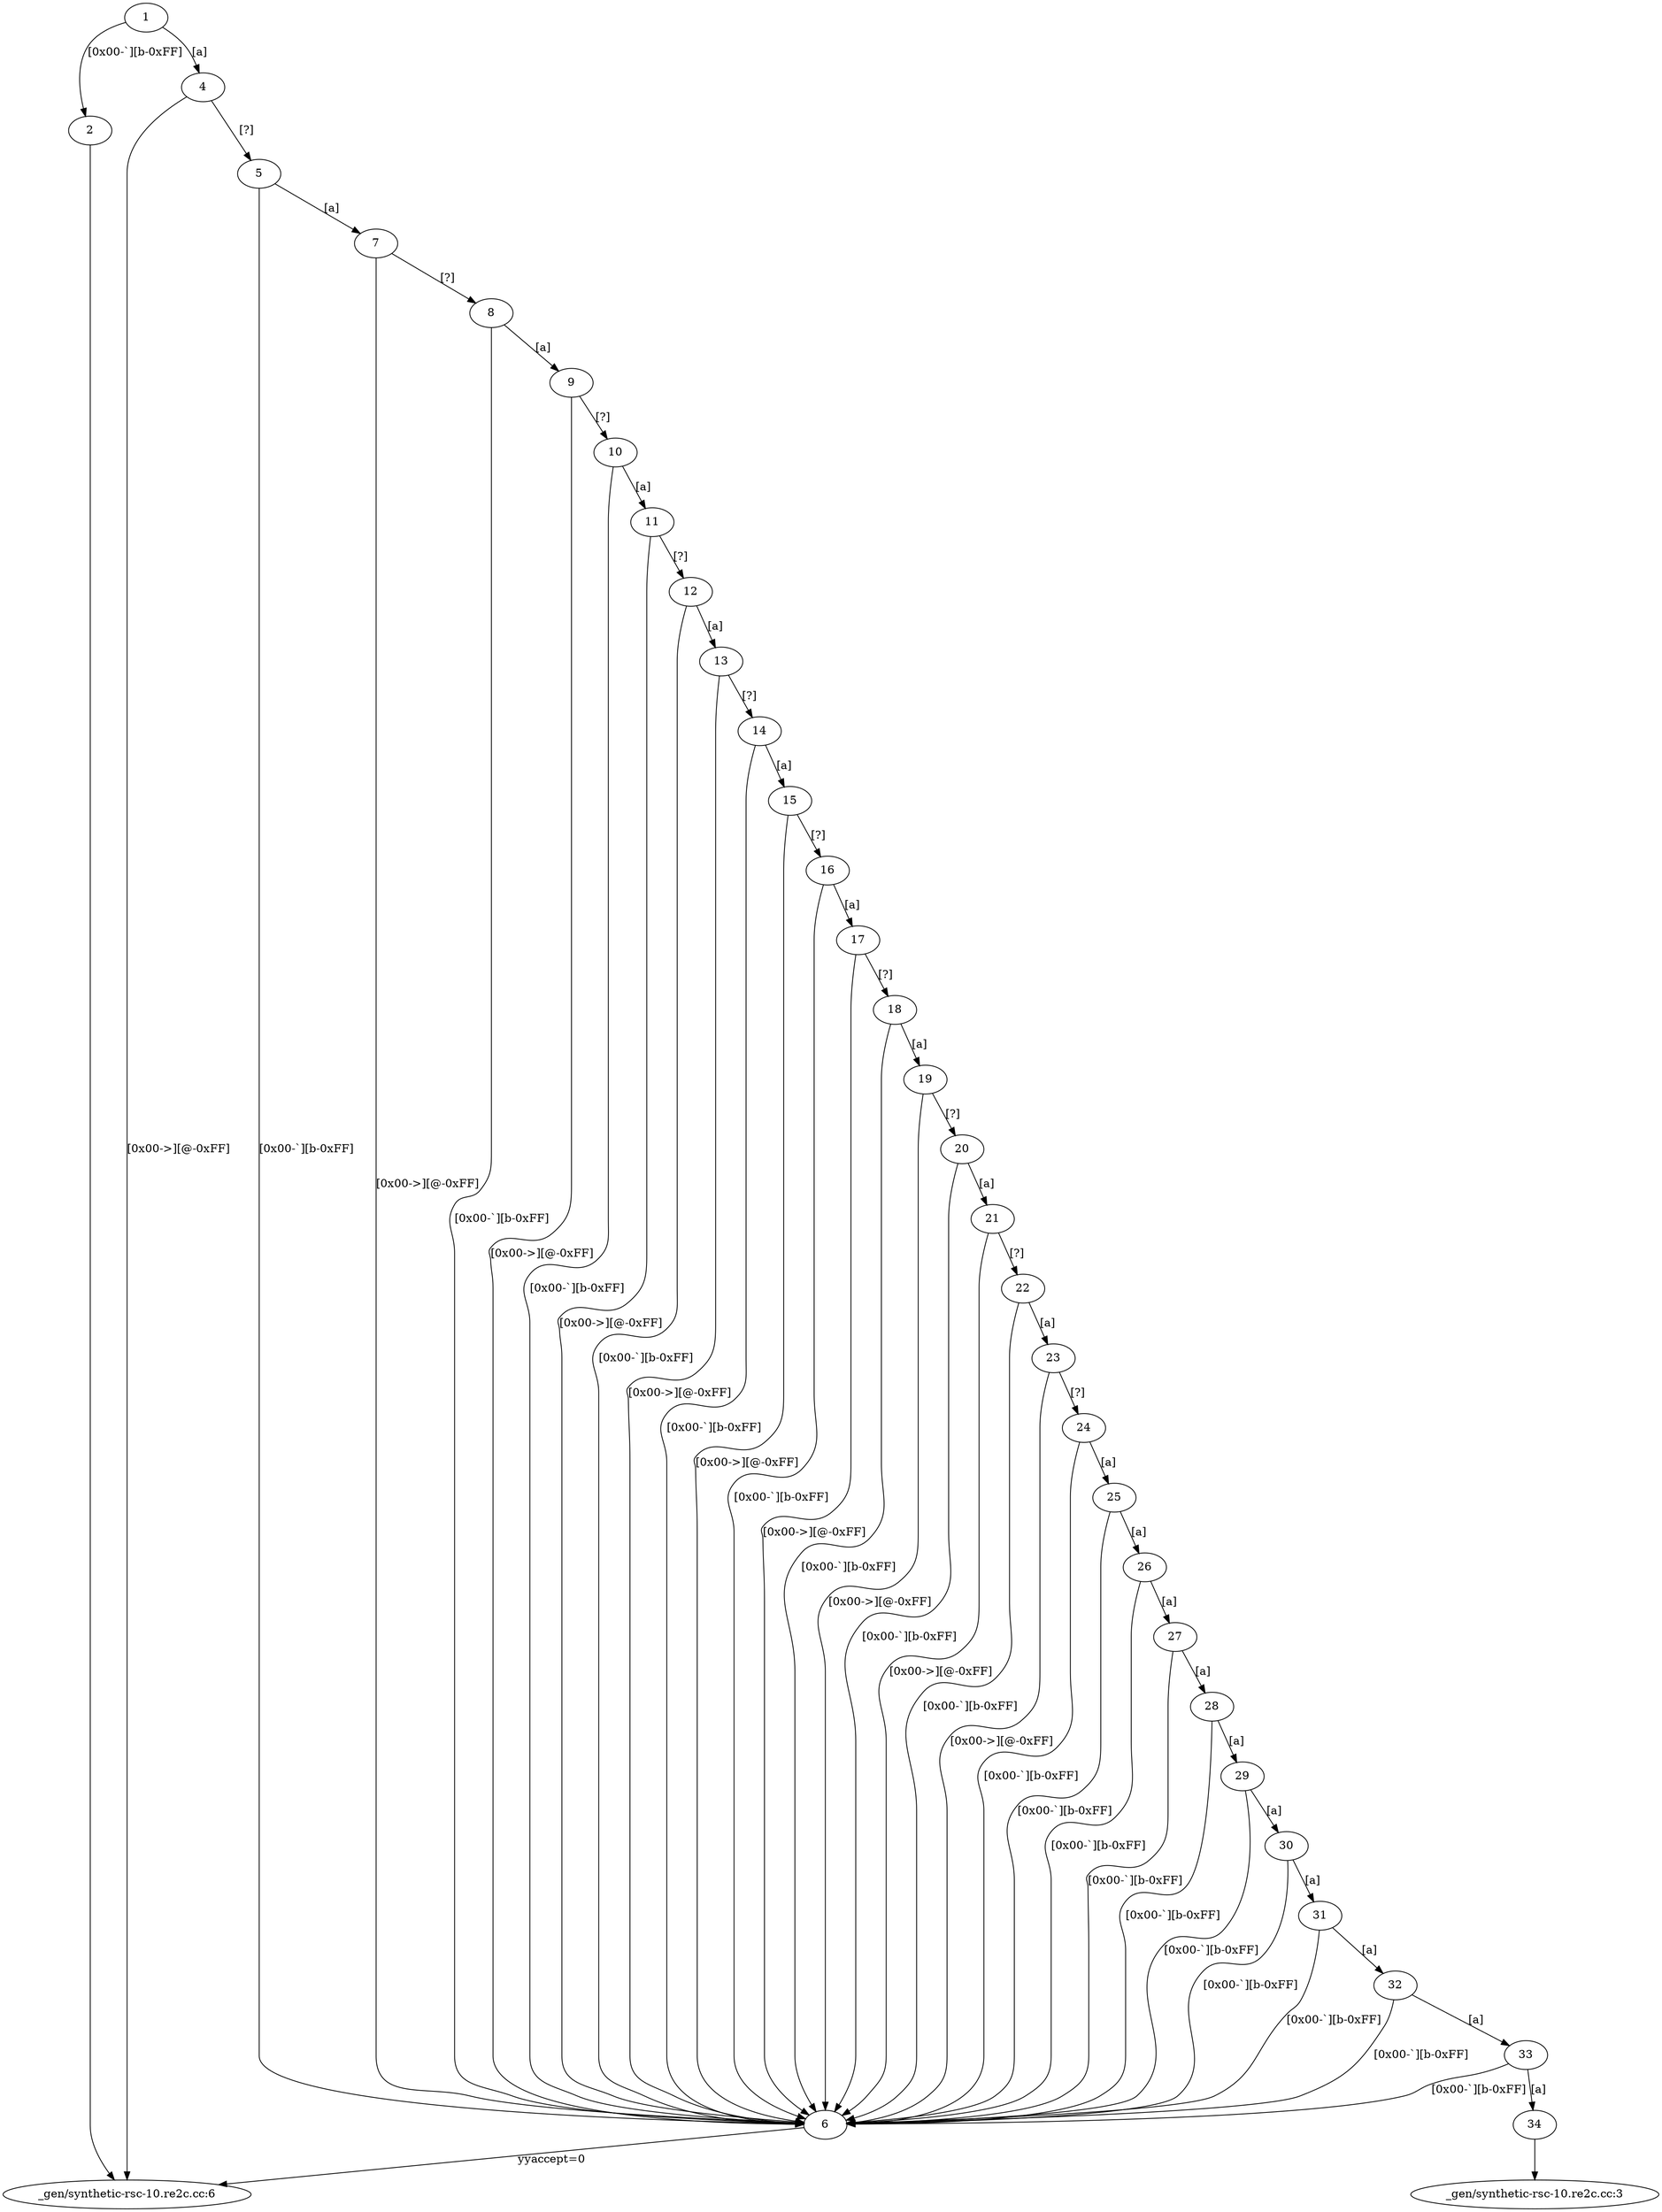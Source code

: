 /* Generated by re2c 3.0 on Wed Dec  6 19:24:37 2023 */
digraph re2c {
1 -> 2 [label="[0x00-`][b-0xFF]"]
1 -> 4 [label="[a]"]
2 -> 3
3 [label="_gen/synthetic-rsc-10.re2c.cc:6"]
4 -> 3 [label="[0x00->][@-0xFF]"]
4 -> 5 [label="[?]"]
5 -> 6 [label="[0x00-`][b-0xFF]"]
5 -> 7 [label="[a]"]
6 -> 3 [label="yyaccept=0"]
7 -> 6 [label="[0x00->][@-0xFF]"]
7 -> 8 [label="[?]"]
8 -> 6 [label="[0x00-`][b-0xFF]"]
8 -> 9 [label="[a]"]
9 -> 6 [label="[0x00->][@-0xFF]"]
9 -> 10 [label="[?]"]
10 -> 6 [label="[0x00-`][b-0xFF]"]
10 -> 11 [label="[a]"]
11 -> 6 [label="[0x00->][@-0xFF]"]
11 -> 12 [label="[?]"]
12 -> 6 [label="[0x00-`][b-0xFF]"]
12 -> 13 [label="[a]"]
13 -> 6 [label="[0x00->][@-0xFF]"]
13 -> 14 [label="[?]"]
14 -> 6 [label="[0x00-`][b-0xFF]"]
14 -> 15 [label="[a]"]
15 -> 6 [label="[0x00->][@-0xFF]"]
15 -> 16 [label="[?]"]
16 -> 6 [label="[0x00-`][b-0xFF]"]
16 -> 17 [label="[a]"]
17 -> 6 [label="[0x00->][@-0xFF]"]
17 -> 18 [label="[?]"]
18 -> 6 [label="[0x00-`][b-0xFF]"]
18 -> 19 [label="[a]"]
19 -> 6 [label="[0x00->][@-0xFF]"]
19 -> 20 [label="[?]"]
20 -> 6 [label="[0x00-`][b-0xFF]"]
20 -> 21 [label="[a]"]
21 -> 6 [label="[0x00->][@-0xFF]"]
21 -> 22 [label="[?]"]
22 -> 6 [label="[0x00-`][b-0xFF]"]
22 -> 23 [label="[a]"]
23 -> 6 [label="[0x00->][@-0xFF]"]
23 -> 24 [label="[?]"]
24 -> 6 [label="[0x00-`][b-0xFF]"]
24 -> 25 [label="[a]"]
25 -> 6 [label="[0x00-`][b-0xFF]"]
25 -> 26 [label="[a]"]
26 -> 6 [label="[0x00-`][b-0xFF]"]
26 -> 27 [label="[a]"]
27 -> 6 [label="[0x00-`][b-0xFF]"]
27 -> 28 [label="[a]"]
28 -> 6 [label="[0x00-`][b-0xFF]"]
28 -> 29 [label="[a]"]
29 -> 6 [label="[0x00-`][b-0xFF]"]
29 -> 30 [label="[a]"]
30 -> 6 [label="[0x00-`][b-0xFF]"]
30 -> 31 [label="[a]"]
31 -> 6 [label="[0x00-`][b-0xFF]"]
31 -> 32 [label="[a]"]
32 -> 6 [label="[0x00-`][b-0xFF]"]
32 -> 33 [label="[a]"]
33 -> 6 [label="[0x00-`][b-0xFF]"]
33 -> 34 [label="[a]"]
34 -> 35
35 [label="_gen/synthetic-rsc-10.re2c.cc:3"]
}
